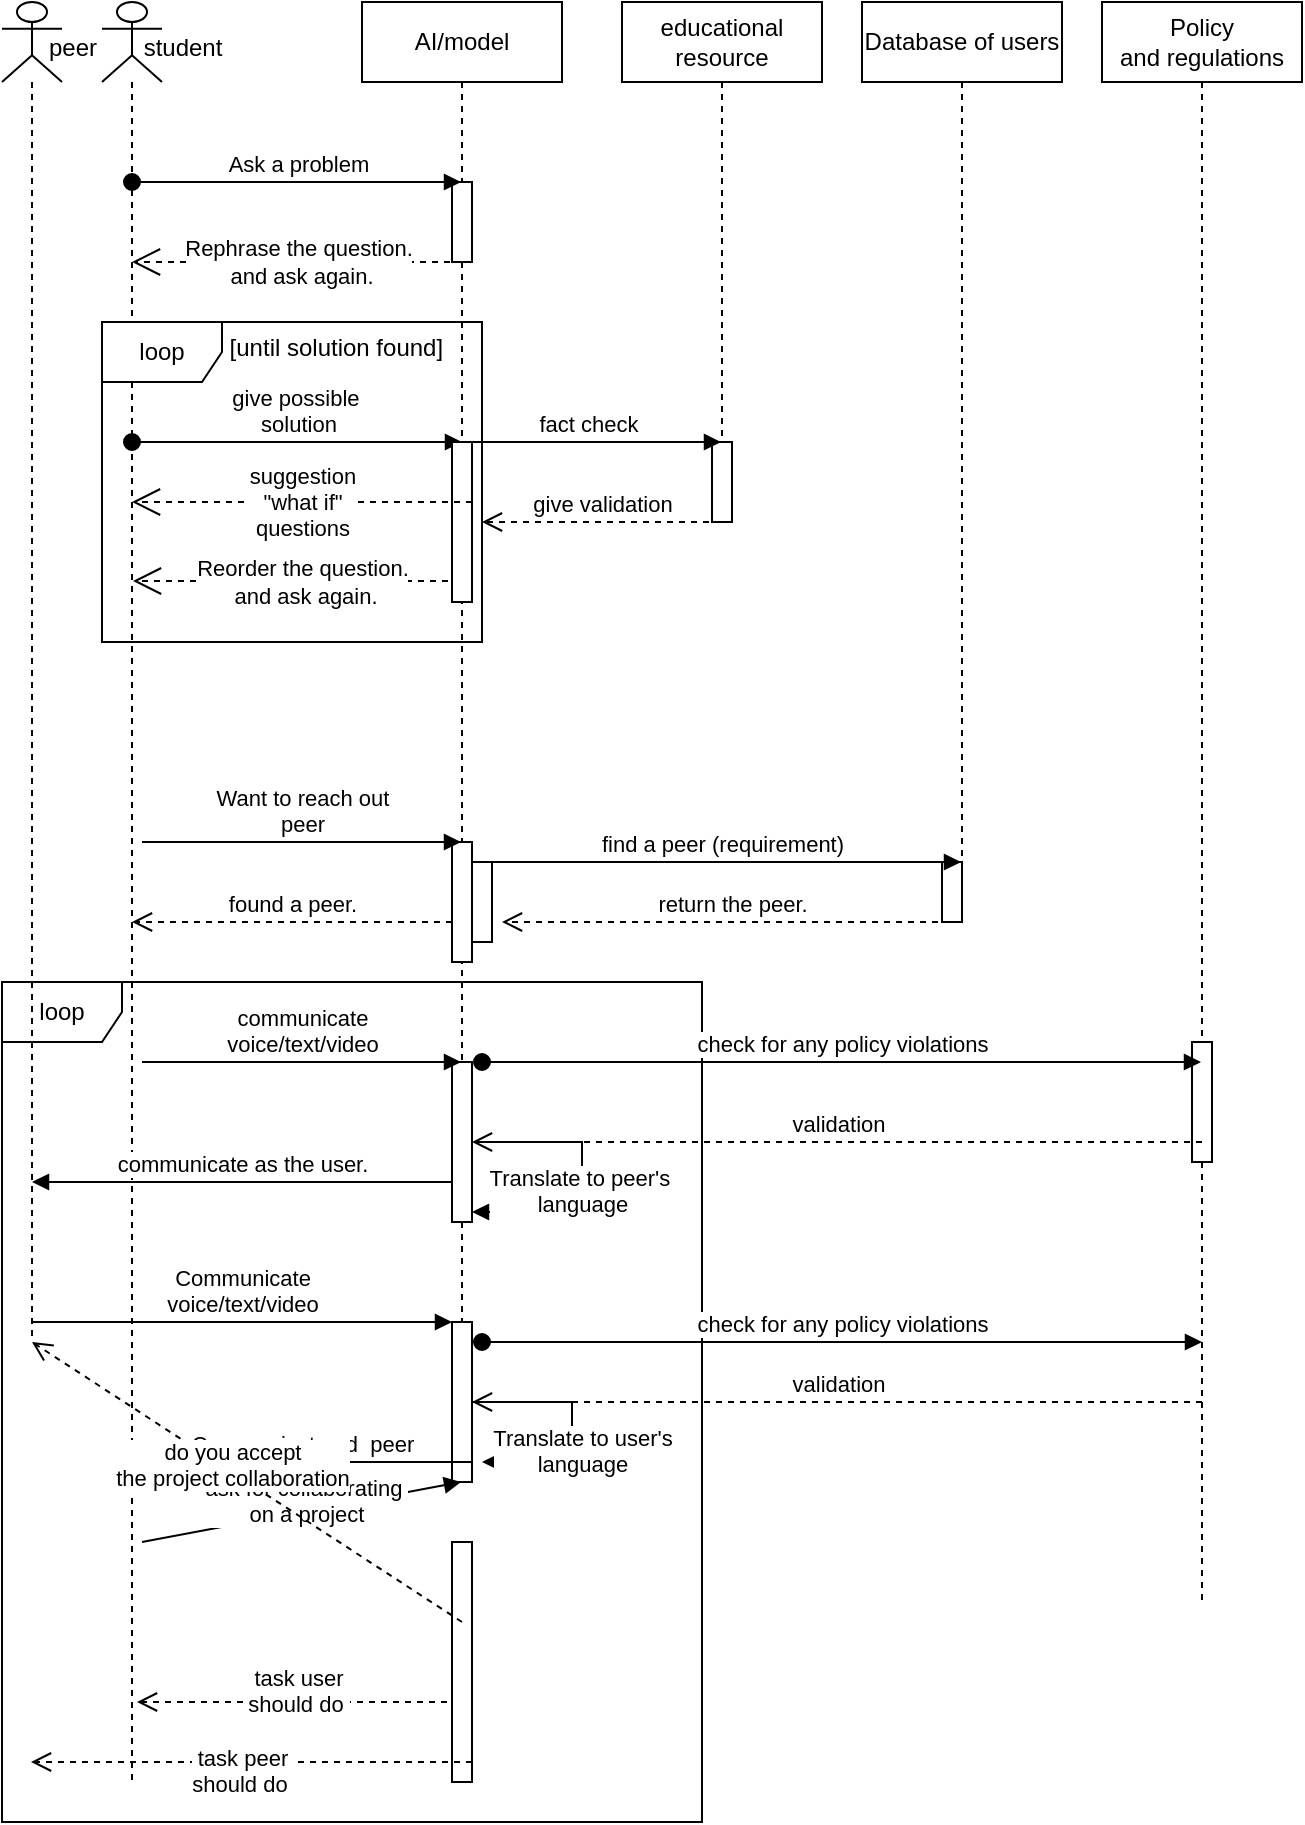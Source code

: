 <mxfile version="24.2.0" type="github">
  <diagram name="Page-1" id="13e1069c-82ec-6db2-03f1-153e76fe0fe0">
    <mxGraphModel dx="1236" dy="709" grid="1" gridSize="10" guides="1" tooltips="1" connect="1" arrows="1" fold="1" page="1" pageScale="1" pageWidth="1100" pageHeight="850" background="none" math="0" shadow="0">
      <root>
        <mxCell id="0" />
        <mxCell id="1" parent="0" />
        <mxCell id="canKTwCSgxvvIPsZ8-hY-15" value="educational resource" style="shape=umlLifeline;perimeter=lifelinePerimeter;whiteSpace=wrap;html=1;container=1;dropTarget=0;collapsible=0;recursiveResize=0;outlineConnect=0;portConstraint=eastwest;newEdgeStyle={&quot;curved&quot;:0,&quot;rounded&quot;:0};" vertex="1" parent="1">
          <mxGeometry x="340" y="70" width="100" height="260" as="geometry" />
        </mxCell>
        <mxCell id="canKTwCSgxvvIPsZ8-hY-68" value="" style="html=1;points=[[0,0,0,0,5],[0,1,0,0,-5],[1,0,0,0,5],[1,1,0,0,-5]];perimeter=orthogonalPerimeter;outlineConnect=0;targetShapes=umlLifeline;portConstraint=eastwest;newEdgeStyle={&quot;curved&quot;:0,&quot;rounded&quot;:0};" vertex="1" parent="canKTwCSgxvvIPsZ8-hY-15">
          <mxGeometry x="45" y="220" width="10" height="40" as="geometry" />
        </mxCell>
        <mxCell id="canKTwCSgxvvIPsZ8-hY-16" value="AI/model" style="shape=umlLifeline;perimeter=lifelinePerimeter;whiteSpace=wrap;html=1;container=1;dropTarget=0;collapsible=0;recursiveResize=0;outlineConnect=0;portConstraint=eastwest;newEdgeStyle={&quot;curved&quot;:0,&quot;rounded&quot;:0};" vertex="1" parent="1">
          <mxGeometry x="210" y="70" width="100" height="740" as="geometry" />
        </mxCell>
        <mxCell id="canKTwCSgxvvIPsZ8-hY-42" value="" style="html=1;points=[[0,0,0,0,5],[0,1,0,0,-5],[1,0,0,0,5],[1,1,0,0,-5]];perimeter=orthogonalPerimeter;outlineConnect=0;targetShapes=umlLifeline;portConstraint=eastwest;newEdgeStyle={&quot;curved&quot;:0,&quot;rounded&quot;:0};" vertex="1" parent="canKTwCSgxvvIPsZ8-hY-16">
          <mxGeometry x="45" y="90" width="10" height="40" as="geometry" />
        </mxCell>
        <mxCell id="canKTwCSgxvvIPsZ8-hY-43" value="" style="html=1;points=[[0,0,0,0,5],[0,1,0,0,-5],[1,0,0,0,5],[1,1,0,0,-5]];perimeter=orthogonalPerimeter;outlineConnect=0;targetShapes=umlLifeline;portConstraint=eastwest;newEdgeStyle={&quot;curved&quot;:0,&quot;rounded&quot;:0};" vertex="1" parent="canKTwCSgxvvIPsZ8-hY-16">
          <mxGeometry x="45" y="420" width="10" height="60" as="geometry" />
        </mxCell>
        <mxCell id="canKTwCSgxvvIPsZ8-hY-44" value="" style="html=1;points=[[0,0,0,0,5],[0,1,0,0,-5],[1,0,0,0,5],[1,1,0,0,-5]];perimeter=orthogonalPerimeter;outlineConnect=0;targetShapes=umlLifeline;portConstraint=eastwest;newEdgeStyle={&quot;curved&quot;:0,&quot;rounded&quot;:0};" vertex="1" parent="canKTwCSgxvvIPsZ8-hY-16">
          <mxGeometry x="55" y="430" width="10" height="40" as="geometry" />
        </mxCell>
        <mxCell id="canKTwCSgxvvIPsZ8-hY-53" value="" style="html=1;points=[[0,0,0,0,5],[0,1,0,0,-5],[1,0,0,0,5],[1,1,0,0,-5]];perimeter=orthogonalPerimeter;outlineConnect=0;targetShapes=umlLifeline;portConstraint=eastwest;newEdgeStyle={&quot;curved&quot;:0,&quot;rounded&quot;:0};" vertex="1" parent="canKTwCSgxvvIPsZ8-hY-16">
          <mxGeometry x="45" y="530" width="10" height="80" as="geometry" />
        </mxCell>
        <mxCell id="canKTwCSgxvvIPsZ8-hY-63" value="" style="html=1;points=[[0,0,0,0,5],[0,1,0,0,-5],[1,0,0,0,5],[1,1,0,0,-5]];perimeter=orthogonalPerimeter;outlineConnect=0;targetShapes=umlLifeline;portConstraint=eastwest;newEdgeStyle={&quot;curved&quot;:0,&quot;rounded&quot;:0};" vertex="1" parent="canKTwCSgxvvIPsZ8-hY-16">
          <mxGeometry x="45" y="660" width="10" height="80" as="geometry" />
        </mxCell>
        <mxCell id="canKTwCSgxvvIPsZ8-hY-79" value="" style="html=1;points=[[0,0,0,0,5],[0,1,0,0,-5],[1,0,0,0,5],[1,1,0,0,-5]];perimeter=orthogonalPerimeter;outlineConnect=0;targetShapes=umlLifeline;portConstraint=eastwest;newEdgeStyle={&quot;curved&quot;:0,&quot;rounded&quot;:0};" vertex="1" parent="canKTwCSgxvvIPsZ8-hY-16">
          <mxGeometry x="45" y="770" width="10" height="120" as="geometry" />
        </mxCell>
        <mxCell id="canKTwCSgxvvIPsZ8-hY-17" value="Ask a problem" style="html=1;verticalAlign=bottom;startArrow=oval;startFill=1;endArrow=block;startSize=8;curved=0;rounded=0;" edge="1" parent="1" source="canKTwCSgxvvIPsZ8-hY-19">
          <mxGeometry width="60" relative="1" as="geometry">
            <mxPoint x="100" y="160" as="sourcePoint" />
            <mxPoint x="259.5" y="160" as="targetPoint" />
          </mxGeometry>
        </mxCell>
        <mxCell id="canKTwCSgxvvIPsZ8-hY-18" value="Rephrase the question.&lt;div&gt;&amp;nbsp;and ask again.&lt;/div&gt;" style="endArrow=open;endSize=12;dashed=1;html=1;rounded=0;" edge="1" parent="1" target="canKTwCSgxvvIPsZ8-hY-19">
          <mxGeometry width="160" relative="1" as="geometry">
            <mxPoint x="260" y="200" as="sourcePoint" />
            <mxPoint x="100" y="200" as="targetPoint" />
          </mxGeometry>
        </mxCell>
        <mxCell id="canKTwCSgxvvIPsZ8-hY-19" value="" style="shape=umlLifeline;perimeter=lifelinePerimeter;whiteSpace=wrap;html=1;container=1;dropTarget=0;collapsible=0;recursiveResize=0;outlineConnect=0;portConstraint=eastwest;newEdgeStyle={&quot;curved&quot;:0,&quot;rounded&quot;:0};participant=umlActor;" vertex="1" parent="1">
          <mxGeometry x="80" y="70" width="30" height="890" as="geometry" />
        </mxCell>
        <mxCell id="canKTwCSgxvvIPsZ8-hY-20" value="student" style="text;html=1;align=center;verticalAlign=middle;resizable=0;points=[];autosize=1;strokeColor=none;fillColor=none;" vertex="1" parent="1">
          <mxGeometry x="90" y="78" width="60" height="30" as="geometry" />
        </mxCell>
        <mxCell id="canKTwCSgxvvIPsZ8-hY-22" value="peer" style="text;html=1;align=center;verticalAlign=middle;resizable=0;points=[];autosize=1;strokeColor=none;fillColor=none;" vertex="1" parent="1">
          <mxGeometry x="40" y="78" width="50" height="30" as="geometry" />
        </mxCell>
        <mxCell id="canKTwCSgxvvIPsZ8-hY-24" value="give possible&amp;nbsp;&lt;div&gt;solution&lt;/div&gt;" style="html=1;verticalAlign=bottom;startArrow=oval;startFill=1;endArrow=block;startSize=8;curved=0;rounded=0;" edge="1" parent="1" source="canKTwCSgxvvIPsZ8-hY-19">
          <mxGeometry x="0.003" width="60" relative="1" as="geometry">
            <mxPoint x="100.0" y="290" as="sourcePoint" />
            <mxPoint x="260" y="290" as="targetPoint" />
            <mxPoint as="offset" />
          </mxGeometry>
        </mxCell>
        <mxCell id="canKTwCSgxvvIPsZ8-hY-25" value="Reorder the question.&lt;div&gt;&amp;nbsp;and ask again.&lt;/div&gt;" style="endArrow=open;endSize=12;dashed=1;html=1;rounded=0;entryX=0.333;entryY=0.448;entryDx=0;entryDy=0;entryPerimeter=0;" edge="1" parent="1">
          <mxGeometry width="160" relative="1" as="geometry">
            <mxPoint x="265" y="359.5" as="sourcePoint" />
            <mxPoint x="95.49" y="359.5" as="targetPoint" />
          </mxGeometry>
        </mxCell>
        <mxCell id="canKTwCSgxvvIPsZ8-hY-26" value="loop" style="shape=umlFrame;whiteSpace=wrap;html=1;pointerEvents=0;" vertex="1" parent="1">
          <mxGeometry x="80" y="230" width="190" height="160" as="geometry" />
        </mxCell>
        <mxCell id="canKTwCSgxvvIPsZ8-hY-31" value="" style="html=1;points=[[0,0,0,0,5],[0,1,0,0,-5],[1,0,0,0,5],[1,1,0,0,-5]];perimeter=orthogonalPerimeter;outlineConnect=0;targetShapes=umlLifeline;portConstraint=eastwest;newEdgeStyle={&quot;curved&quot;:0,&quot;rounded&quot;:0};" vertex="1" parent="1">
          <mxGeometry x="255" y="290" width="10" height="80" as="geometry" />
        </mxCell>
        <mxCell id="canKTwCSgxvvIPsZ8-hY-34" value="fact check" style="html=1;verticalAlign=bottom;endArrow=block;curved=0;rounded=0;" edge="1" parent="1" target="canKTwCSgxvvIPsZ8-hY-15">
          <mxGeometry width="80" relative="1" as="geometry">
            <mxPoint x="255" y="290" as="sourcePoint" />
            <mxPoint x="335" y="290" as="targetPoint" />
          </mxGeometry>
        </mxCell>
        <mxCell id="canKTwCSgxvvIPsZ8-hY-37" value="suggestion&lt;div&gt;&quot;what if&quot;&lt;/div&gt;&lt;div&gt;questions&lt;/div&gt;" style="endArrow=open;endSize=12;dashed=1;html=1;rounded=0;entryX=0.333;entryY=0.448;entryDx=0;entryDy=0;entryPerimeter=0;" edge="1" parent="1">
          <mxGeometry width="160" relative="1" as="geometry">
            <mxPoint x="265" y="320" as="sourcePoint" />
            <mxPoint x="95" y="320" as="targetPoint" />
          </mxGeometry>
        </mxCell>
        <mxCell id="canKTwCSgxvvIPsZ8-hY-39" value="give validation" style="html=1;verticalAlign=bottom;endArrow=open;dashed=1;endSize=8;curved=0;rounded=0;" edge="1" parent="1" source="canKTwCSgxvvIPsZ8-hY-15">
          <mxGeometry relative="1" as="geometry">
            <mxPoint x="350" y="330" as="sourcePoint" />
            <mxPoint x="270" y="330" as="targetPoint" />
          </mxGeometry>
        </mxCell>
        <mxCell id="canKTwCSgxvvIPsZ8-hY-40" value="Want to reach out&lt;div&gt;peer&lt;/div&gt;" style="html=1;verticalAlign=bottom;endArrow=block;curved=0;rounded=0;" edge="1" parent="1" target="canKTwCSgxvvIPsZ8-hY-16">
          <mxGeometry width="80" relative="1" as="geometry">
            <mxPoint x="100" y="490" as="sourcePoint" />
            <mxPoint x="230.5" y="490" as="targetPoint" />
          </mxGeometry>
        </mxCell>
        <mxCell id="canKTwCSgxvvIPsZ8-hY-48" value="Database of users" style="shape=umlLifeline;perimeter=lifelinePerimeter;whiteSpace=wrap;html=1;container=1;dropTarget=0;collapsible=0;recursiveResize=0;outlineConnect=0;portConstraint=eastwest;newEdgeStyle={&quot;curved&quot;:0,&quot;rounded&quot;:0};" vertex="1" parent="1">
          <mxGeometry x="460" y="70" width="100" height="460" as="geometry" />
        </mxCell>
        <mxCell id="canKTwCSgxvvIPsZ8-hY-69" value="" style="html=1;points=[[0,0,0,0,5],[0,1,0,0,-5],[1,0,0,0,5],[1,1,0,0,-5]];perimeter=orthogonalPerimeter;outlineConnect=0;targetShapes=umlLifeline;portConstraint=eastwest;newEdgeStyle={&quot;curved&quot;:0,&quot;rounded&quot;:0};" vertex="1" parent="canKTwCSgxvvIPsZ8-hY-48">
          <mxGeometry x="40" y="430" width="10" height="30" as="geometry" />
        </mxCell>
        <mxCell id="canKTwCSgxvvIPsZ8-hY-49" value="find a peer (requirement)" style="html=1;verticalAlign=bottom;endArrow=block;curved=0;rounded=0;" edge="1" parent="1" target="canKTwCSgxvvIPsZ8-hY-48">
          <mxGeometry x="0.002" width="80" relative="1" as="geometry">
            <mxPoint x="270" y="500" as="sourcePoint" />
            <mxPoint x="350" y="500" as="targetPoint" />
            <mxPoint as="offset" />
          </mxGeometry>
        </mxCell>
        <mxCell id="canKTwCSgxvvIPsZ8-hY-50" value="return the peer." style="html=1;verticalAlign=bottom;endArrow=open;dashed=1;endSize=8;curved=0;rounded=0;" edge="1" parent="1">
          <mxGeometry relative="1" as="geometry">
            <mxPoint x="510" y="530" as="sourcePoint" />
            <mxPoint x="280" y="530" as="targetPoint" />
          </mxGeometry>
        </mxCell>
        <mxCell id="canKTwCSgxvvIPsZ8-hY-51" value="found a peer." style="html=1;verticalAlign=bottom;endArrow=open;dashed=1;endSize=8;curved=0;rounded=0;" edge="1" parent="1" target="canKTwCSgxvvIPsZ8-hY-19">
          <mxGeometry x="-0.003" relative="1" as="geometry">
            <mxPoint x="255" y="530" as="sourcePoint" />
            <mxPoint x="175" y="530" as="targetPoint" />
            <mxPoint as="offset" />
          </mxGeometry>
        </mxCell>
        <mxCell id="canKTwCSgxvvIPsZ8-hY-52" value="communicate&lt;div&gt;voice/text/video&lt;/div&gt;" style="html=1;verticalAlign=bottom;endArrow=block;curved=0;rounded=0;" edge="1" parent="1" target="canKTwCSgxvvIPsZ8-hY-16">
          <mxGeometry width="80" relative="1" as="geometry">
            <mxPoint x="100" y="600" as="sourcePoint" />
            <mxPoint x="170" y="600" as="targetPoint" />
          </mxGeometry>
        </mxCell>
        <mxCell id="canKTwCSgxvvIPsZ8-hY-58" value="communicate as the user." style="html=1;verticalAlign=bottom;endArrow=block;curved=0;rounded=0;" edge="1" parent="1" target="canKTwCSgxvvIPsZ8-hY-21">
          <mxGeometry width="80" relative="1" as="geometry">
            <mxPoint x="255" y="660" as="sourcePoint" />
            <mxPoint x="175" y="660" as="targetPoint" />
          </mxGeometry>
        </mxCell>
        <mxCell id="canKTwCSgxvvIPsZ8-hY-59" value="loop" style="shape=umlFrame;whiteSpace=wrap;html=1;pointerEvents=0;" vertex="1" parent="1">
          <mxGeometry x="30" y="560" width="350" height="420" as="geometry" />
        </mxCell>
        <mxCell id="canKTwCSgxvvIPsZ8-hY-64" value="Communicate&lt;div&gt;voice/text/video&lt;/div&gt;" style="html=1;verticalAlign=bottom;endArrow=block;curved=0;rounded=0;" edge="1" parent="1" source="canKTwCSgxvvIPsZ8-hY-21" target="canKTwCSgxvvIPsZ8-hY-63">
          <mxGeometry width="80" relative="1" as="geometry">
            <mxPoint x="50" y="740" as="sourcePoint" />
            <mxPoint x="130" y="740" as="targetPoint" />
          </mxGeometry>
        </mxCell>
        <mxCell id="canKTwCSgxvvIPsZ8-hY-66" value="Translate to user&#39;s&lt;div&gt;language&lt;/div&gt;" style="html=1;verticalAlign=bottom;endArrow=block;rounded=0;edgeStyle=orthogonalEdgeStyle;" edge="1" parent="1">
          <mxGeometry x="0.419" y="11" width="80" relative="1" as="geometry">
            <mxPoint x="265" y="740" as="sourcePoint" />
            <mxPoint x="270" y="800" as="targetPoint" />
            <Array as="points">
              <mxPoint x="265" y="770" />
              <mxPoint x="315" y="770" />
              <mxPoint x="315" y="800" />
            </Array>
            <mxPoint x="5" y="-1" as="offset" />
          </mxGeometry>
        </mxCell>
        <mxCell id="canKTwCSgxvvIPsZ8-hY-67" value="Communicate ad&amp;nbsp; peer" style="html=1;verticalAlign=bottom;endArrow=block;curved=0;rounded=0;" edge="1" parent="1" target="canKTwCSgxvvIPsZ8-hY-19">
          <mxGeometry width="80" relative="1" as="geometry">
            <mxPoint x="265" y="800" as="sourcePoint" />
            <mxPoint x="185" y="800" as="targetPoint" />
          </mxGeometry>
        </mxCell>
        <mxCell id="canKTwCSgxvvIPsZ8-hY-21" value="" style="shape=umlLifeline;perimeter=lifelinePerimeter;whiteSpace=wrap;html=1;container=1;dropTarget=0;collapsible=0;recursiveResize=0;outlineConnect=0;portConstraint=eastwest;newEdgeStyle={&quot;curved&quot;:0,&quot;rounded&quot;:0};participant=umlActor;" vertex="1" parent="1">
          <mxGeometry x="30" y="70" width="30" height="670" as="geometry" />
        </mxCell>
        <mxCell id="canKTwCSgxvvIPsZ8-hY-71" value="Policy&lt;div&gt;and regulations&lt;/div&gt;" style="shape=umlLifeline;perimeter=lifelinePerimeter;whiteSpace=wrap;html=1;container=1;dropTarget=0;collapsible=0;recursiveResize=0;outlineConnect=0;portConstraint=eastwest;newEdgeStyle={&quot;curved&quot;:0,&quot;rounded&quot;:0};" vertex="1" parent="1">
          <mxGeometry x="580" y="70" width="100" height="800" as="geometry" />
        </mxCell>
        <mxCell id="canKTwCSgxvvIPsZ8-hY-72" value="" style="html=1;points=[[0,0,0,0,5],[0,1,0,0,-5],[1,0,0,0,5],[1,1,0,0,-5]];perimeter=orthogonalPerimeter;outlineConnect=0;targetShapes=umlLifeline;portConstraint=eastwest;newEdgeStyle={&quot;curved&quot;:0,&quot;rounded&quot;:0};" vertex="1" parent="canKTwCSgxvvIPsZ8-hY-71">
          <mxGeometry x="45" y="520" width="10" height="60" as="geometry" />
        </mxCell>
        <mxCell id="canKTwCSgxvvIPsZ8-hY-73" value="check for any policy violations" style="html=1;verticalAlign=bottom;startArrow=oval;startFill=1;endArrow=block;startSize=8;curved=0;rounded=0;" edge="1" parent="1" target="canKTwCSgxvvIPsZ8-hY-71">
          <mxGeometry width="60" relative="1" as="geometry">
            <mxPoint x="270" y="600" as="sourcePoint" />
            <mxPoint x="330" y="600" as="targetPoint" />
          </mxGeometry>
        </mxCell>
        <mxCell id="canKTwCSgxvvIPsZ8-hY-74" value="validation" style="html=1;verticalAlign=bottom;endArrow=open;dashed=1;endSize=8;curved=0;rounded=0;" edge="1" parent="1" target="canKTwCSgxvvIPsZ8-hY-53">
          <mxGeometry relative="1" as="geometry">
            <mxPoint x="630" y="640" as="sourcePoint" />
            <mxPoint x="480" y="640" as="targetPoint" />
          </mxGeometry>
        </mxCell>
        <mxCell id="canKTwCSgxvvIPsZ8-hY-75" value="&amp;nbsp;[until solution found]" style="text;html=1;align=center;verticalAlign=middle;resizable=0;points=[];autosize=1;strokeColor=none;fillColor=none;" vertex="1" parent="1">
          <mxGeometry x="130" y="228" width="130" height="30" as="geometry" />
        </mxCell>
        <mxCell id="canKTwCSgxvvIPsZ8-hY-77" value="ask for collaborating&amp;nbsp;&lt;div&gt;on a project&lt;/div&gt;" style="html=1;verticalAlign=bottom;endArrow=block;curved=0;rounded=0;" edge="1" parent="1" target="canKTwCSgxvvIPsZ8-hY-16">
          <mxGeometry x="0.003" y="-10" width="80" relative="1" as="geometry">
            <mxPoint x="100" y="840" as="sourcePoint" />
            <mxPoint x="180" y="840" as="targetPoint" />
            <mxPoint as="offset" />
          </mxGeometry>
        </mxCell>
        <mxCell id="canKTwCSgxvvIPsZ8-hY-78" value="Translate to peer&#39;s&amp;nbsp;&lt;div&gt;language&lt;/div&gt;" style="html=1;verticalAlign=bottom;endArrow=block;rounded=0;edgeStyle=orthogonalEdgeStyle;entryX=1;entryY=1;entryDx=0;entryDy=-5;entryPerimeter=0;" edge="1" parent="1" target="canKTwCSgxvvIPsZ8-hY-53">
          <mxGeometry x="0.214" y="5" width="80" relative="1" as="geometry">
            <mxPoint x="270" y="640" as="sourcePoint" />
            <mxPoint x="275" y="700" as="targetPoint" />
            <Array as="points">
              <mxPoint x="320" y="640" />
              <mxPoint x="320" y="675" />
            </Array>
            <mxPoint as="offset" />
          </mxGeometry>
        </mxCell>
        <mxCell id="canKTwCSgxvvIPsZ8-hY-82" value="do you accept&lt;div&gt;the project collaboration&lt;/div&gt;" style="html=1;verticalAlign=bottom;endArrow=open;dashed=1;endSize=8;curved=0;rounded=0;" edge="1" parent="1" target="canKTwCSgxvvIPsZ8-hY-21">
          <mxGeometry x="0.021" y="10" relative="1" as="geometry">
            <mxPoint x="260" y="880" as="sourcePoint" />
            <mxPoint x="180" y="880" as="targetPoint" />
            <mxPoint as="offset" />
          </mxGeometry>
        </mxCell>
        <mxCell id="canKTwCSgxvvIPsZ8-hY-83" value="check for any policy violations" style="html=1;verticalAlign=bottom;startArrow=oval;startFill=1;endArrow=block;startSize=8;curved=0;rounded=0;" edge="1" parent="1">
          <mxGeometry width="60" relative="1" as="geometry">
            <mxPoint x="270" y="740" as="sourcePoint" />
            <mxPoint x="630" y="740" as="targetPoint" />
          </mxGeometry>
        </mxCell>
        <mxCell id="canKTwCSgxvvIPsZ8-hY-84" value="validation" style="html=1;verticalAlign=bottom;endArrow=open;dashed=1;endSize=8;curved=0;rounded=0;" edge="1" parent="1">
          <mxGeometry relative="1" as="geometry">
            <mxPoint x="630" y="770" as="sourcePoint" />
            <mxPoint x="265" y="770" as="targetPoint" />
          </mxGeometry>
        </mxCell>
        <mxCell id="canKTwCSgxvvIPsZ8-hY-87" value="task user&lt;div&gt;should do&amp;nbsp;&lt;/div&gt;" style="html=1;verticalAlign=bottom;endArrow=open;dashed=1;endSize=8;curved=0;rounded=0;" edge="1" parent="1">
          <mxGeometry x="-0.032" y="10" relative="1" as="geometry">
            <mxPoint x="252.5" y="920" as="sourcePoint" />
            <mxPoint x="97.5" y="920" as="targetPoint" />
            <mxPoint as="offset" />
          </mxGeometry>
        </mxCell>
        <mxCell id="canKTwCSgxvvIPsZ8-hY-88" value="task peer&lt;div&gt;should do&amp;nbsp;&lt;/div&gt;" style="html=1;verticalAlign=bottom;endArrow=open;dashed=1;endSize=8;curved=0;rounded=0;" edge="1" parent="1">
          <mxGeometry x="0.043" y="20" relative="1" as="geometry">
            <mxPoint x="265" y="950" as="sourcePoint" />
            <mxPoint x="44.5" y="950" as="targetPoint" />
            <mxPoint as="offset" />
          </mxGeometry>
        </mxCell>
      </root>
    </mxGraphModel>
  </diagram>
</mxfile>
